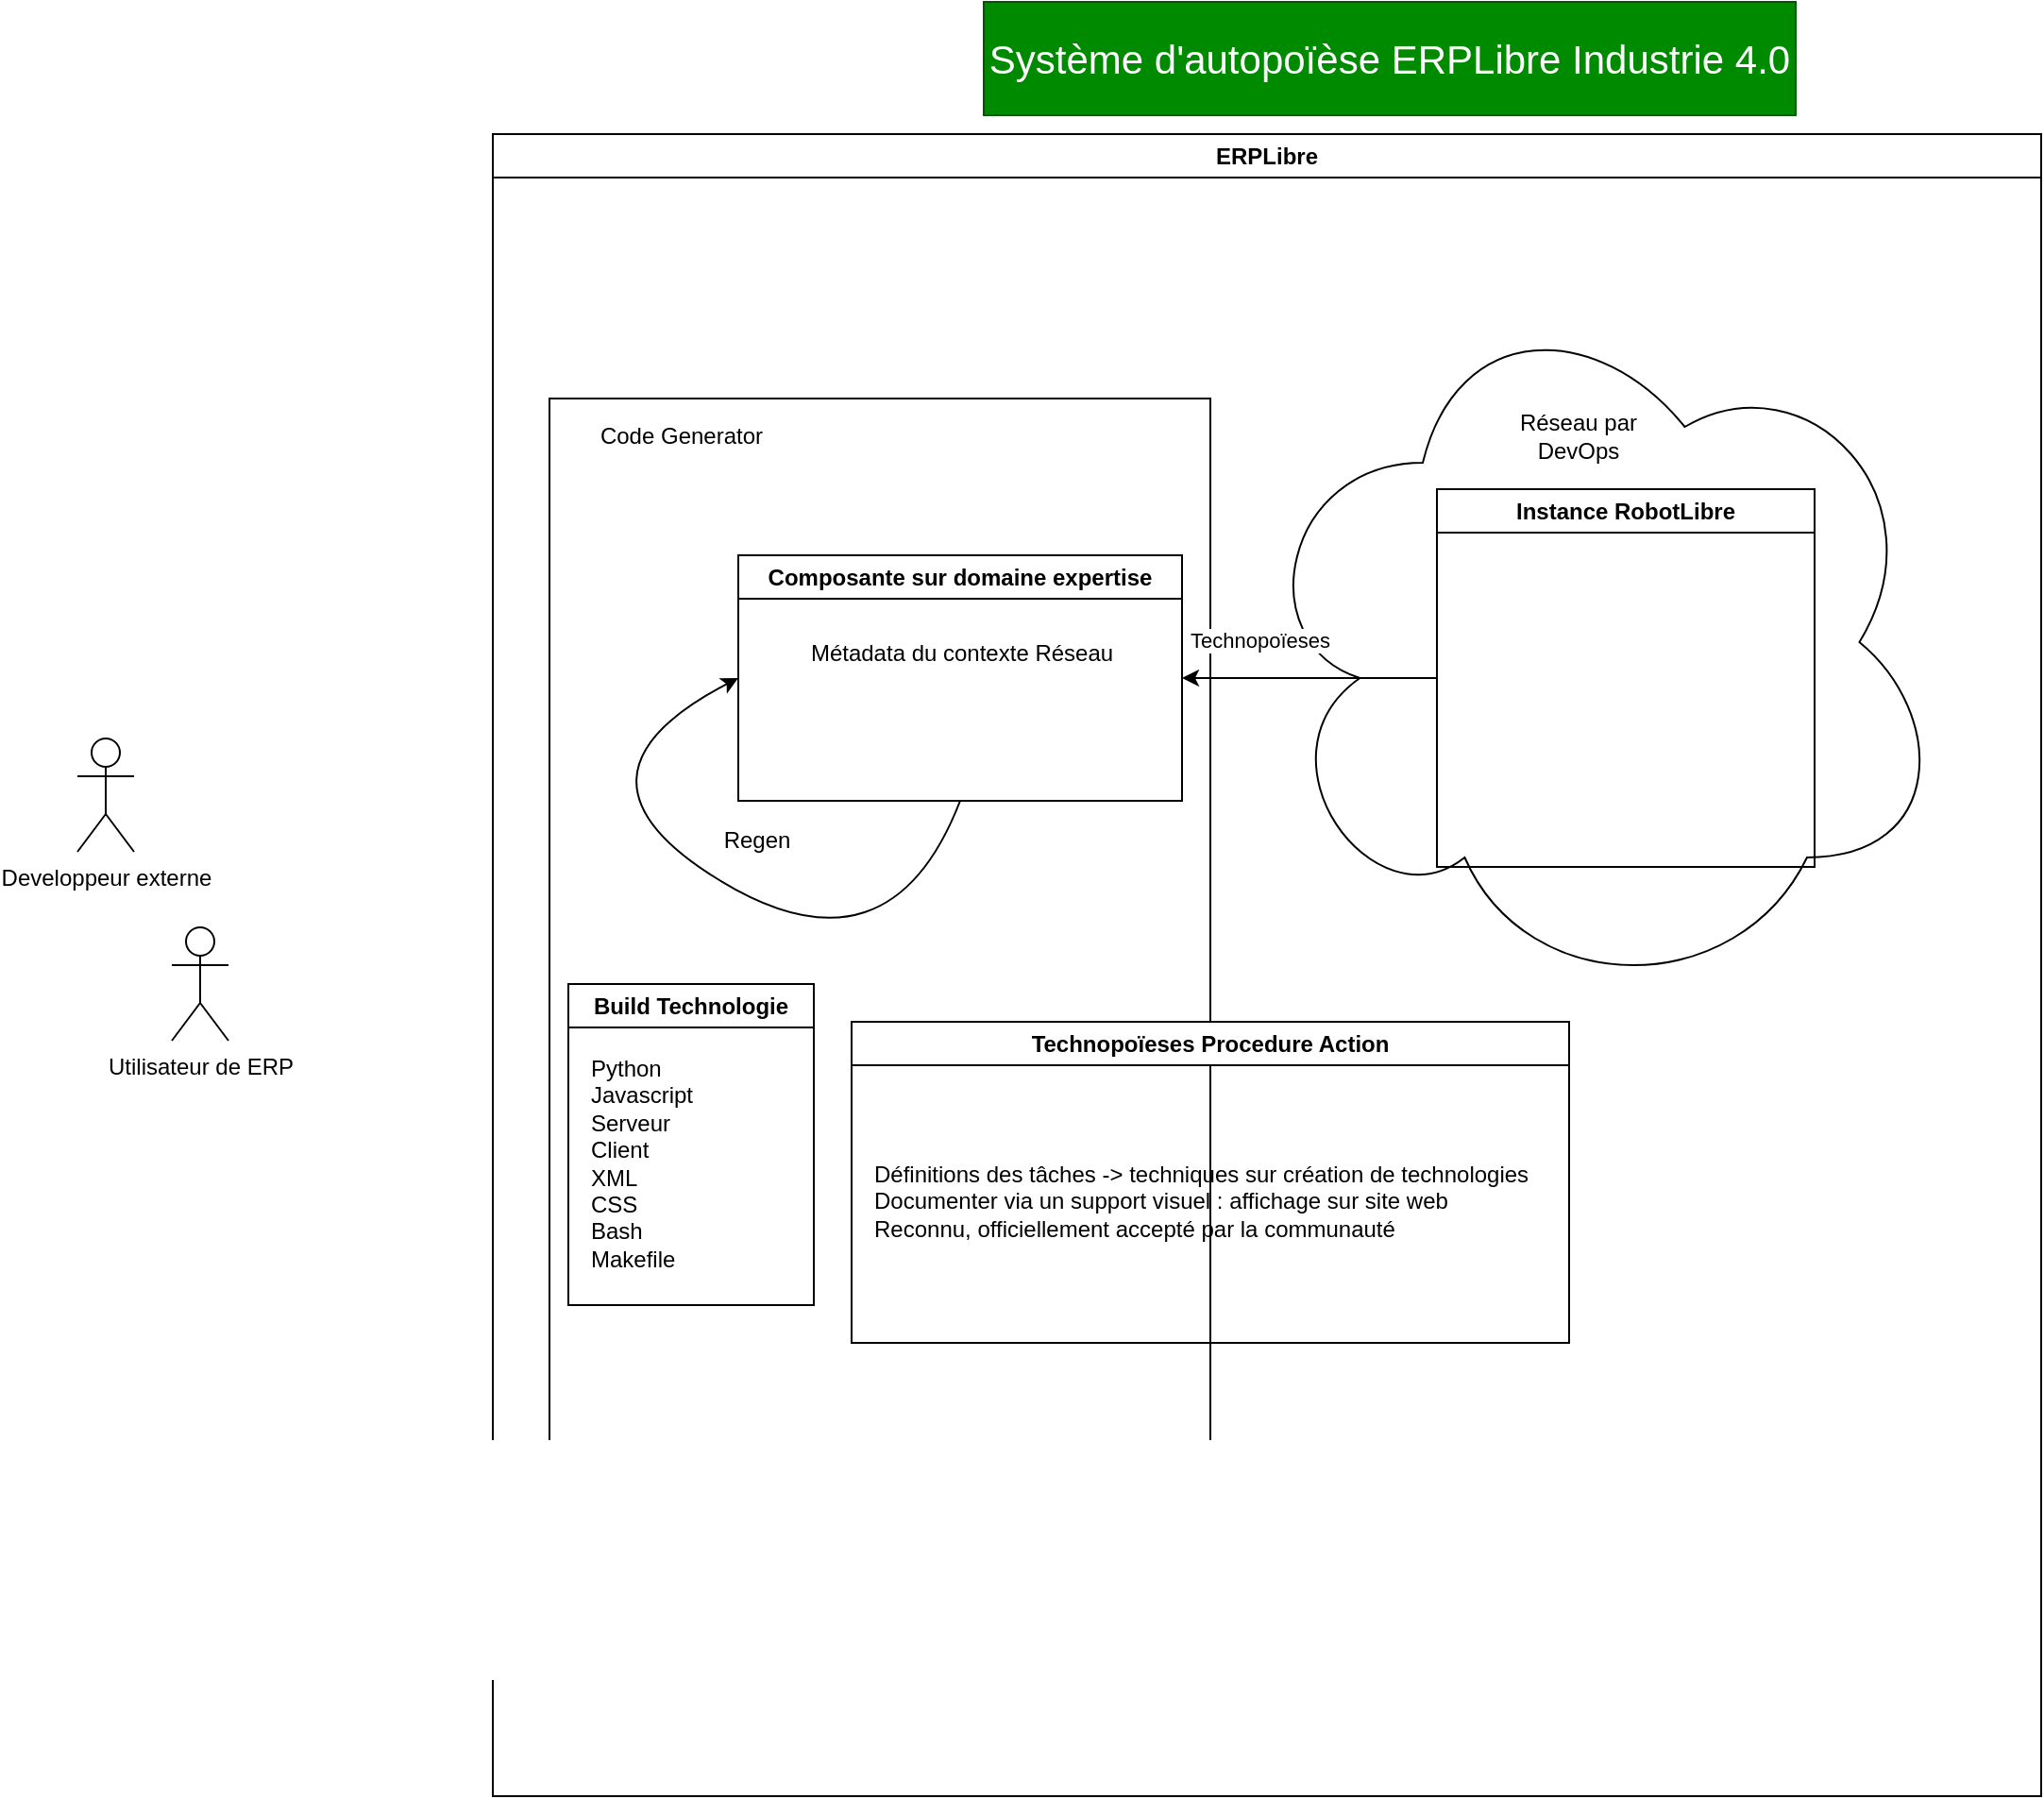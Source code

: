 <mxfile version="23.1.5" type="device">
  <diagram name="Page-1" id="71akO1XMp-x3XkFRrFtN">
    <mxGraphModel dx="2214" dy="843" grid="1" gridSize="10" guides="1" tooltips="1" connect="1" arrows="1" fold="1" page="1" pageScale="1" pageWidth="850" pageHeight="1100" math="0" shadow="0">
      <root>
        <mxCell id="0" />
        <mxCell id="1" parent="0" />
        <mxCell id="HL9Dqaa0VAam4Z8SZ0WZ-2" value="ERPLibre" style="swimlane;whiteSpace=wrap;html=1;" parent="1" vertex="1">
          <mxGeometry x="60" y="260" width="820" height="880" as="geometry" />
        </mxCell>
        <mxCell id="HL9Dqaa0VAam4Z8SZ0WZ-13" value="" style="rounded=0;whiteSpace=wrap;html=1;" parent="HL9Dqaa0VAam4Z8SZ0WZ-2" vertex="1">
          <mxGeometry x="30" y="140" width="350" height="560" as="geometry" />
        </mxCell>
        <mxCell id="HL9Dqaa0VAam4Z8SZ0WZ-4" value="" style="ellipse;shape=cloud;whiteSpace=wrap;html=1;" parent="HL9Dqaa0VAam4Z8SZ0WZ-2" vertex="1">
          <mxGeometry x="400" y="79" width="370" height="380" as="geometry" />
        </mxCell>
        <mxCell id="HL9Dqaa0VAam4Z8SZ0WZ-7" style="edgeStyle=orthogonalEdgeStyle;rounded=0;orthogonalLoop=1;jettySize=auto;html=1;entryX=1;entryY=0.5;entryDx=0;entryDy=0;" parent="HL9Dqaa0VAam4Z8SZ0WZ-2" source="HL9Dqaa0VAam4Z8SZ0WZ-5" target="HL9Dqaa0VAam4Z8SZ0WZ-6" edge="1">
          <mxGeometry relative="1" as="geometry" />
        </mxCell>
        <mxCell id="HL9Dqaa0VAam4Z8SZ0WZ-8" value="Technopoïeses" style="edgeLabel;html=1;align=center;verticalAlign=middle;resizable=0;points=[];" parent="HL9Dqaa0VAam4Z8SZ0WZ-7" vertex="1" connectable="0">
          <mxGeometry x="0.395" y="2" relative="1" as="geometry">
            <mxPoint y="-22" as="offset" />
          </mxGeometry>
        </mxCell>
        <mxCell id="HL9Dqaa0VAam4Z8SZ0WZ-5" value="Instance RobotLibre" style="swimlane;whiteSpace=wrap;html=1;" parent="HL9Dqaa0VAam4Z8SZ0WZ-2" vertex="1">
          <mxGeometry x="500" y="188" width="200" height="200" as="geometry" />
        </mxCell>
        <mxCell id="HL9Dqaa0VAam4Z8SZ0WZ-6" value="Composante sur domaine expertise" style="swimlane;whiteSpace=wrap;html=1;" parent="HL9Dqaa0VAam4Z8SZ0WZ-2" vertex="1">
          <mxGeometry x="130" y="223" width="235" height="130" as="geometry" />
        </mxCell>
        <mxCell id="HL9Dqaa0VAam4Z8SZ0WZ-11" value="Métadata du contexte Réseau" style="text;html=1;align=center;verticalAlign=middle;resizable=0;points=[];autosize=1;strokeColor=none;fillColor=none;" parent="HL9Dqaa0VAam4Z8SZ0WZ-6" vertex="1">
          <mxGeometry x="27.5" y="37" width="180" height="30" as="geometry" />
        </mxCell>
        <mxCell id="HL9Dqaa0VAam4Z8SZ0WZ-9" value="" style="curved=1;endArrow=classic;html=1;rounded=0;exitX=0.5;exitY=1;exitDx=0;exitDy=0;entryX=0;entryY=0.5;entryDx=0;entryDy=0;" parent="HL9Dqaa0VAam4Z8SZ0WZ-2" source="HL9Dqaa0VAam4Z8SZ0WZ-6" target="HL9Dqaa0VAam4Z8SZ0WZ-6" edge="1">
          <mxGeometry width="50" height="50" relative="1" as="geometry">
            <mxPoint x="230" y="450" as="sourcePoint" />
            <mxPoint x="280" y="400" as="targetPoint" />
            <Array as="points">
              <mxPoint x="210" y="450" />
              <mxPoint x="30" y="340" />
            </Array>
          </mxGeometry>
        </mxCell>
        <mxCell id="HL9Dqaa0VAam4Z8SZ0WZ-10" value="Regen" style="text;html=1;align=center;verticalAlign=middle;whiteSpace=wrap;rounded=0;" parent="HL9Dqaa0VAam4Z8SZ0WZ-2" vertex="1">
          <mxGeometry x="110" y="359" width="60" height="30" as="geometry" />
        </mxCell>
        <mxCell id="HL9Dqaa0VAam4Z8SZ0WZ-12" value="Réseau par DevOps" style="text;html=1;align=center;verticalAlign=middle;whiteSpace=wrap;rounded=0;" parent="HL9Dqaa0VAam4Z8SZ0WZ-2" vertex="1">
          <mxGeometry x="530" y="140" width="90" height="40" as="geometry" />
        </mxCell>
        <mxCell id="HL9Dqaa0VAam4Z8SZ0WZ-14" value="Code Generator" style="text;html=1;align=center;verticalAlign=middle;whiteSpace=wrap;rounded=0;" parent="HL9Dqaa0VAam4Z8SZ0WZ-2" vertex="1">
          <mxGeometry x="30" y="145" width="140" height="30" as="geometry" />
        </mxCell>
        <mxCell id="HL9Dqaa0VAam4Z8SZ0WZ-15" value="Build Technologie" style="swimlane;whiteSpace=wrap;html=1;" parent="HL9Dqaa0VAam4Z8SZ0WZ-2" vertex="1">
          <mxGeometry x="40" y="450" width="130" height="170" as="geometry" />
        </mxCell>
        <mxCell id="HL9Dqaa0VAam4Z8SZ0WZ-16" value="&lt;div align=&quot;left&quot;&gt;Python&lt;/div&gt;&lt;div align=&quot;left&quot;&gt;Javascript&lt;/div&gt;&lt;div align=&quot;left&quot;&gt;Serveur&lt;/div&gt;&lt;div align=&quot;left&quot;&gt;Client&lt;/div&gt;&lt;div align=&quot;left&quot;&gt;XML&lt;/div&gt;&lt;div align=&quot;left&quot;&gt;CSS&lt;/div&gt;&lt;div align=&quot;left&quot;&gt;Bash&lt;/div&gt;&lt;div align=&quot;left&quot;&gt;Makefile&lt;br&gt;&lt;/div&gt;" style="text;html=1;align=left;verticalAlign=middle;resizable=0;points=[];autosize=1;strokeColor=none;fillColor=none;" parent="HL9Dqaa0VAam4Z8SZ0WZ-15" vertex="1">
          <mxGeometry x="10" y="30" width="80" height="130" as="geometry" />
        </mxCell>
        <mxCell id="HL9Dqaa0VAam4Z8SZ0WZ-24" value="Technopoïeses Procedure Action" style="swimlane;whiteSpace=wrap;html=1;" parent="HL9Dqaa0VAam4Z8SZ0WZ-2" vertex="1">
          <mxGeometry x="190" y="470" width="380" height="170" as="geometry" />
        </mxCell>
        <mxCell id="HL9Dqaa0VAam4Z8SZ0WZ-25" value="&lt;div&gt;Définitions des tâches -&amp;gt; techniques sur création de technologies&lt;/div&gt;&lt;div&gt;Documenter via un support visuel : affichage sur site web&lt;/div&gt;&lt;div&gt;Reconnu, officiellement accepté par la communauté&lt;br&gt;&lt;/div&gt;" style="text;html=1;align=left;verticalAlign=middle;resizable=0;points=[];autosize=1;strokeColor=none;fillColor=none;" parent="HL9Dqaa0VAam4Z8SZ0WZ-24" vertex="1">
          <mxGeometry x="10" y="65" width="370" height="60" as="geometry" />
        </mxCell>
        <mxCell id="HL9Dqaa0VAam4Z8SZ0WZ-3" value="Système d&#39;autopoïèse ERPLibre Industrie 4.0" style="rounded=0;whiteSpace=wrap;html=1;fillColor=#008a00;strokeColor=#005700;fontSize=21;fontColor=#ffffff;" parent="1" vertex="1">
          <mxGeometry x="320" y="190" width="430" height="60" as="geometry" />
        </mxCell>
        <mxCell id="HL9Dqaa0VAam4Z8SZ0WZ-21" value="Developpeur externe" style="shape=umlActor;verticalLabelPosition=bottom;verticalAlign=top;html=1;outlineConnect=0;" parent="1" vertex="1">
          <mxGeometry x="-160" y="580" width="30" height="60" as="geometry" />
        </mxCell>
        <mxCell id="HL9Dqaa0VAam4Z8SZ0WZ-23" value="Utilisateur de ERP" style="shape=umlActor;verticalLabelPosition=bottom;verticalAlign=top;html=1;outlineConnect=0;" parent="1" vertex="1">
          <mxGeometry x="-110" y="680" width="30" height="60" as="geometry" />
        </mxCell>
      </root>
    </mxGraphModel>
  </diagram>
</mxfile>

